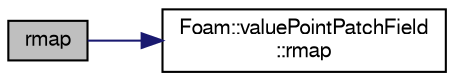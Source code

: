 digraph "rmap"
{
  bgcolor="transparent";
  edge [fontname="FreeSans",fontsize="10",labelfontname="FreeSans",labelfontsize="10"];
  node [fontname="FreeSans",fontsize="10",shape=record];
  rankdir="LR";
  Node59 [label="rmap",height=0.2,width=0.4,color="black", fillcolor="grey75", style="filled", fontcolor="black"];
  Node59 -> Node60 [color="midnightblue",fontsize="10",style="solid",fontname="FreeSans"];
  Node60 [label="Foam::valuePointPatchField\l::rmap",height=0.2,width=0.4,color="black",URL="$a26574.html#ae2d7451572e8a2b9fa83d64dbafa419f",tooltip="Reverse map the given PointPatchField onto. "];
}
